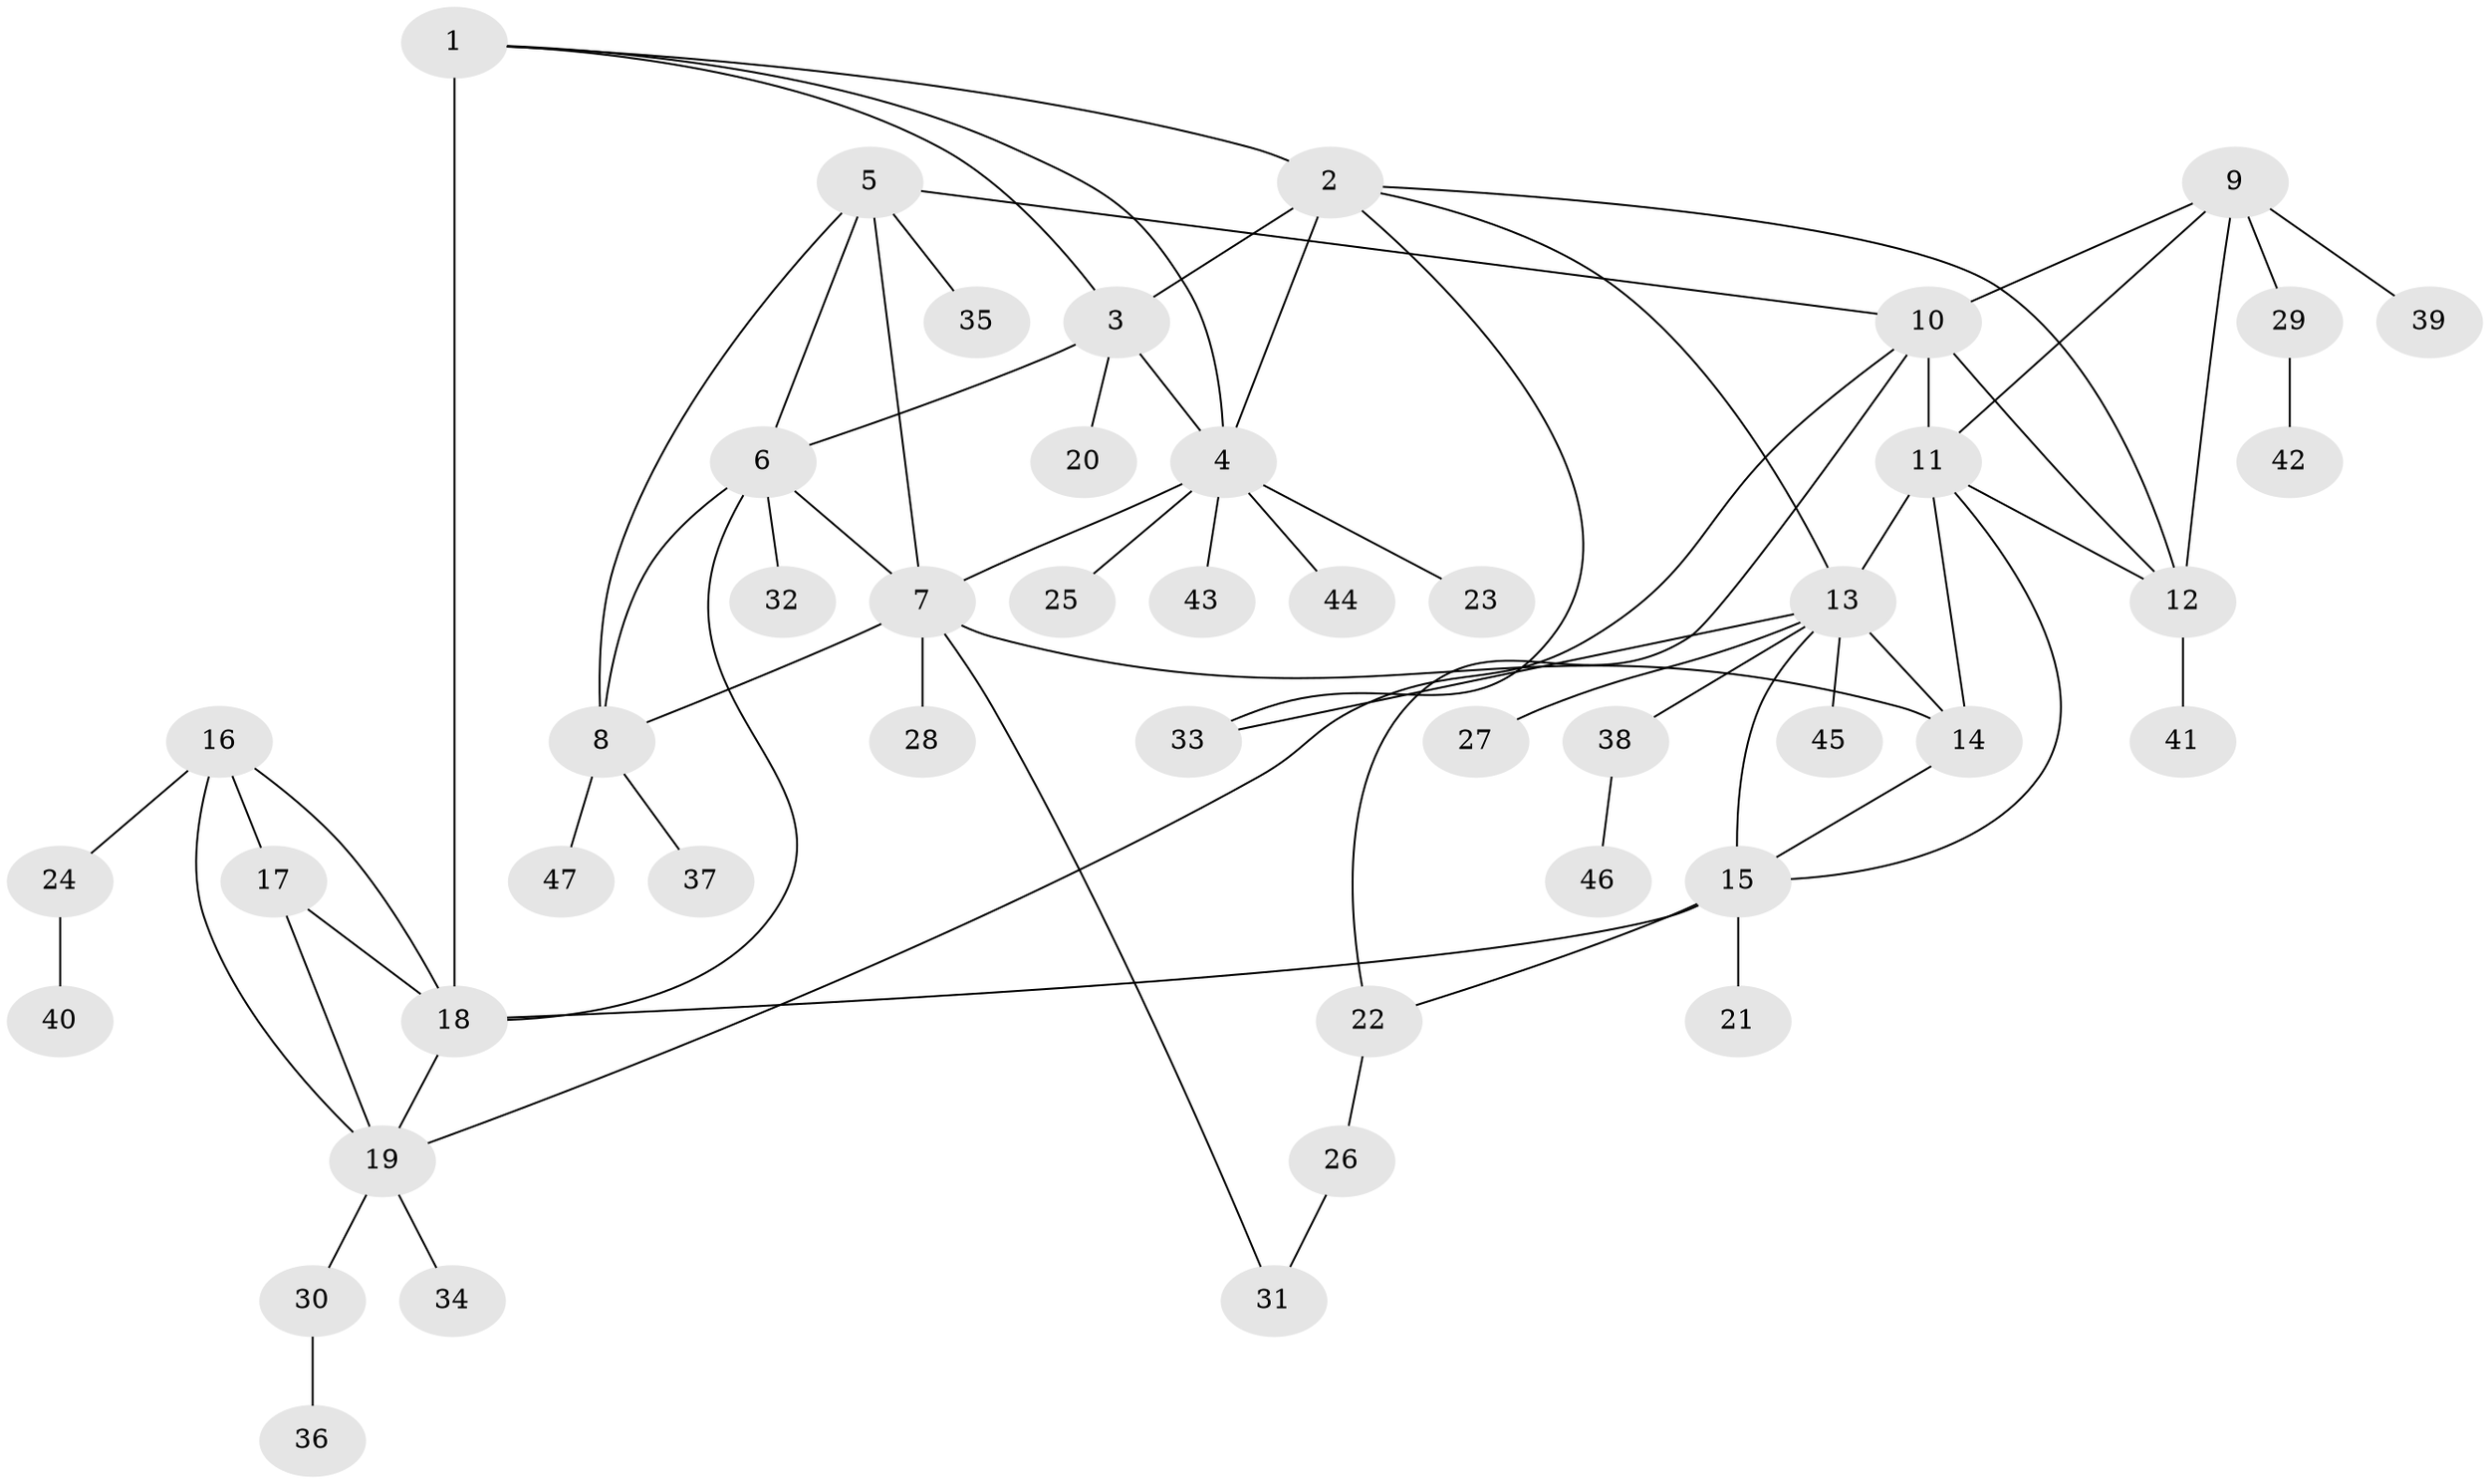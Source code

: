// original degree distribution, {4: 0.06451612903225806, 8: 0.010752688172043012, 9: 0.021505376344086023, 6: 0.021505376344086023, 7: 0.053763440860215055, 12: 0.010752688172043012, 11: 0.021505376344086023, 3: 0.07526881720430108, 5: 0.010752688172043012, 1: 0.5913978494623656, 2: 0.11827956989247312}
// Generated by graph-tools (version 1.1) at 2025/37/03/09/25 02:37:14]
// undirected, 47 vertices, 71 edges
graph export_dot {
graph [start="1"]
  node [color=gray90,style=filled];
  1;
  2;
  3;
  4;
  5;
  6;
  7;
  8;
  9;
  10;
  11;
  12;
  13;
  14;
  15;
  16;
  17;
  18;
  19;
  20;
  21;
  22;
  23;
  24;
  25;
  26;
  27;
  28;
  29;
  30;
  31;
  32;
  33;
  34;
  35;
  36;
  37;
  38;
  39;
  40;
  41;
  42;
  43;
  44;
  45;
  46;
  47;
  1 -- 2 [weight=1.0];
  1 -- 3 [weight=1.0];
  1 -- 4 [weight=1.0];
  1 -- 18 [weight=5.0];
  2 -- 3 [weight=2.0];
  2 -- 4 [weight=1.0];
  2 -- 12 [weight=1.0];
  2 -- 13 [weight=1.0];
  2 -- 33 [weight=1.0];
  3 -- 4 [weight=1.0];
  3 -- 6 [weight=1.0];
  3 -- 20 [weight=1.0];
  4 -- 7 [weight=1.0];
  4 -- 23 [weight=1.0];
  4 -- 25 [weight=1.0];
  4 -- 43 [weight=1.0];
  4 -- 44 [weight=1.0];
  5 -- 6 [weight=1.0];
  5 -- 7 [weight=1.0];
  5 -- 8 [weight=1.0];
  5 -- 10 [weight=1.0];
  5 -- 35 [weight=1.0];
  6 -- 7 [weight=1.0];
  6 -- 8 [weight=1.0];
  6 -- 18 [weight=1.0];
  6 -- 32 [weight=1.0];
  7 -- 8 [weight=1.0];
  7 -- 14 [weight=5.0];
  7 -- 28 [weight=1.0];
  7 -- 31 [weight=1.0];
  8 -- 37 [weight=1.0];
  8 -- 47 [weight=1.0];
  9 -- 10 [weight=1.0];
  9 -- 11 [weight=1.0];
  9 -- 12 [weight=1.0];
  9 -- 29 [weight=1.0];
  9 -- 39 [weight=2.0];
  10 -- 11 [weight=5.0];
  10 -- 12 [weight=1.0];
  10 -- 19 [weight=1.0];
  10 -- 22 [weight=1.0];
  11 -- 12 [weight=1.0];
  11 -- 13 [weight=1.0];
  11 -- 14 [weight=1.0];
  11 -- 15 [weight=1.0];
  12 -- 41 [weight=2.0];
  13 -- 14 [weight=1.0];
  13 -- 15 [weight=1.0];
  13 -- 27 [weight=1.0];
  13 -- 33 [weight=1.0];
  13 -- 38 [weight=1.0];
  13 -- 45 [weight=1.0];
  14 -- 15 [weight=1.0];
  15 -- 18 [weight=1.0];
  15 -- 21 [weight=1.0];
  15 -- 22 [weight=1.0];
  16 -- 17 [weight=1.0];
  16 -- 18 [weight=1.0];
  16 -- 19 [weight=1.0];
  16 -- 24 [weight=1.0];
  17 -- 18 [weight=1.0];
  17 -- 19 [weight=1.0];
  18 -- 19 [weight=1.0];
  19 -- 30 [weight=1.0];
  19 -- 34 [weight=1.0];
  22 -- 26 [weight=1.0];
  24 -- 40 [weight=1.0];
  26 -- 31 [weight=1.0];
  29 -- 42 [weight=1.0];
  30 -- 36 [weight=1.0];
  38 -- 46 [weight=1.0];
}
